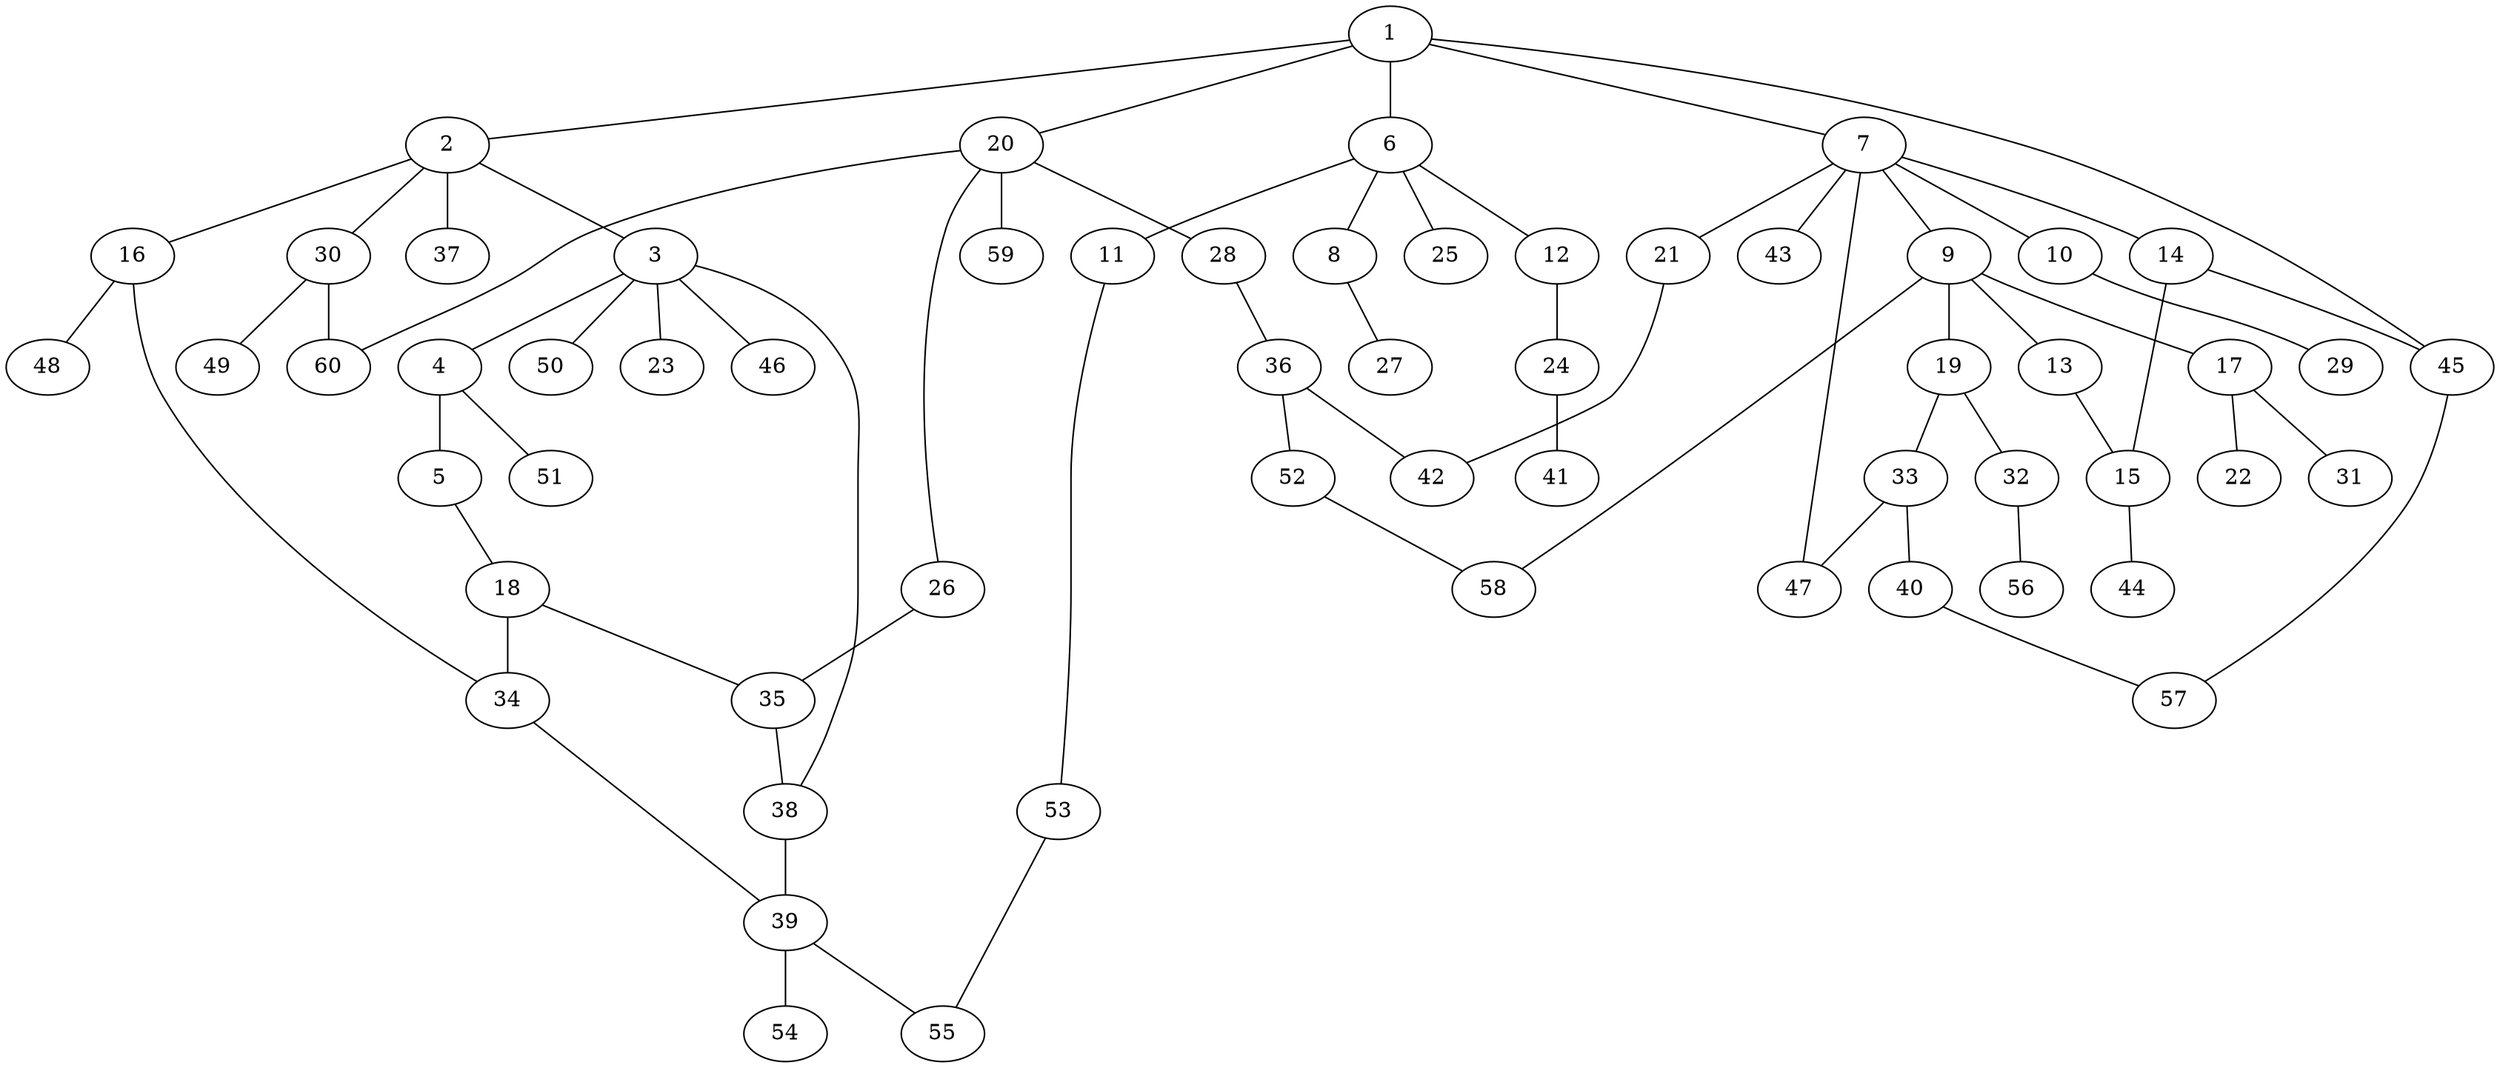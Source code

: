 graph graphname {1--2
1--6
1--7
1--20
1--45
2--3
2--16
2--30
2--37
3--4
3--23
3--38
3--46
3--50
4--5
4--51
5--18
6--8
6--11
6--12
6--25
7--9
7--10
7--14
7--21
7--43
7--47
8--27
9--13
9--17
9--19
9--58
10--29
11--53
12--24
13--15
14--15
14--45
15--44
16--34
16--48
17--22
17--31
18--34
18--35
19--32
19--33
20--26
20--28
20--59
20--60
21--42
24--41
26--35
28--36
30--49
30--60
32--56
33--40
33--47
34--39
35--38
36--42
36--52
38--39
39--54
39--55
40--57
45--57
52--58
53--55
}
